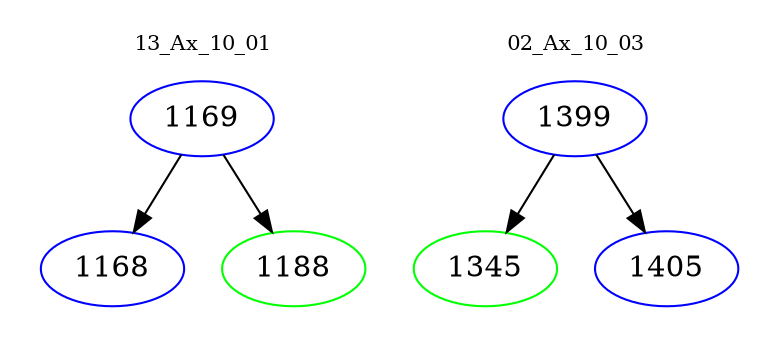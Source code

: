 digraph{
subgraph cluster_0 {
color = white
label = "13_Ax_10_01";
fontsize=10;
T0_1169 [label="1169", color="blue"]
T0_1169 -> T0_1168 [color="black"]
T0_1168 [label="1168", color="blue"]
T0_1169 -> T0_1188 [color="black"]
T0_1188 [label="1188", color="green"]
}
subgraph cluster_1 {
color = white
label = "02_Ax_10_03";
fontsize=10;
T1_1399 [label="1399", color="blue"]
T1_1399 -> T1_1345 [color="black"]
T1_1345 [label="1345", color="green"]
T1_1399 -> T1_1405 [color="black"]
T1_1405 [label="1405", color="blue"]
}
}

